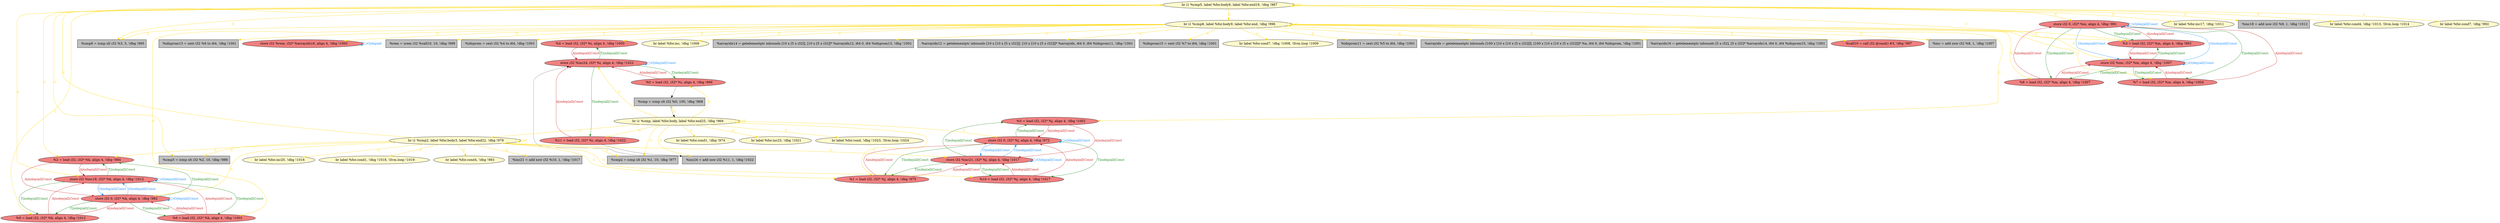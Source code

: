 
digraph G {


node652 [fillcolor=grey,label="  %cmp5 = icmp slt i32 %2, 10, !dbg !986",shape=rectangle,style=filled ]
node650 [fillcolor=lightcoral,label="  store i32 %inc24, i32* %i, align 4, !dbg !1022",shape=ellipse,style=filled ]
node649 [fillcolor=lightcoral,label="  store i32 0, i32* %j, align 4, !dbg !973",shape=ellipse,style=filled ]
node648 [fillcolor=grey,label="  %inc24 = add nsw i32 %11, 1, !dbg !1022",shape=rectangle,style=filled ]
node647 [fillcolor=lemonchiffon,label="  br i1 %cmp, label %for.body, label %for.end25, !dbg !969",shape=ellipse,style=filled ]
node646 [fillcolor=lemonchiffon,label="  br i1 %cmp5, label %for.body6, label %for.end19, !dbg !987",shape=ellipse,style=filled ]
node645 [fillcolor=lemonchiffon,label="  br label %for.cond1, !dbg !974",shape=ellipse,style=filled ]
node644 [fillcolor=lightcoral,label="  %2 = load i32, i32* %k, align 4, !dbg !984",shape=ellipse,style=filled ]
node641 [fillcolor=lightcoral,label="  store i32 %inc21, i32* %j, align 4, !dbg !1017",shape=ellipse,style=filled ]
node640 [fillcolor=lightcoral,label="  store i32 0, i32* %m, align 4, !dbg !991",shape=ellipse,style=filled ]
node638 [fillcolor=lightcoral,label="  %6 = load i32, i32* %k, align 4, !dbg !1003",shape=ellipse,style=filled ]
node636 [fillcolor=grey,label="  %idxprom13 = sext i32 %6 to i64, !dbg !1001",shape=rectangle,style=filled ]
node637 [fillcolor=lightcoral,label="  %11 = load i32, i32* %i, align 4, !dbg !1022",shape=ellipse,style=filled ]
node614 [fillcolor=lightcoral,label="  %10 = load i32, i32* %j, align 4, !dbg !1017",shape=ellipse,style=filled ]
node613 [fillcolor=lemonchiffon,label="  br label %for.inc17, !dbg !1011",shape=ellipse,style=filled ]
node620 [fillcolor=lemonchiffon,label="  br label %for.inc23, !dbg !1021",shape=ellipse,style=filled ]
node623 [fillcolor=lightcoral,label="  store i32 %rem, i32* %arrayidx16, align 4, !dbg !1005",shape=ellipse,style=filled ]
node612 [fillcolor=grey,label="  %inc18 = add nsw i32 %9, 1, !dbg !1012",shape=rectangle,style=filled ]
node629 [fillcolor=grey,label="  %rem = srem i32 %call10, 10, !dbg !999",shape=rectangle,style=filled ]
node615 [fillcolor=lemonchiffon,label="  br label %for.inc20, !dbg !1016",shape=ellipse,style=filled ]
node622 [fillcolor=grey,label="  %idxprom = sext i32 %4 to i64, !dbg !1001",shape=rectangle,style=filled ]
node610 [fillcolor=lemonchiffon,label="  br label %for.cond1, !dbg !1018, !llvm.loop !1019",shape=ellipse,style=filled ]
node606 [fillcolor=grey,label="  %cmp8 = icmp slt i32 %3, 5, !dbg !995",shape=rectangle,style=filled ]
node607 [fillcolor=lemonchiffon,label="  br i1 %cmp2, label %for.body3, label %for.end22, !dbg !978",shape=ellipse,style=filled ]
node611 [fillcolor=lemonchiffon,label="  br label %for.inc, !dbg !1006",shape=ellipse,style=filled ]
node601 [fillcolor=lemonchiffon,label="  br label %for.cond4, !dbg !1013, !llvm.loop !1014",shape=ellipse,style=filled ]
node600 [fillcolor=lightcoral,label="  %call10 = call i32 @rand() #3, !dbg !997",shape=ellipse,style=filled ]
node643 [fillcolor=grey,label="  %cmp = icmp slt i32 %0, 100, !dbg !968",shape=rectangle,style=filled ]
node608 [fillcolor=grey,label="  %inc = add nsw i32 %8, 1, !dbg !1007",shape=rectangle,style=filled ]
node604 [fillcolor=lemonchiffon,label="  br i1 %cmp8, label %for.body9, label %for.end, !dbg !996",shape=ellipse,style=filled ]
node603 [fillcolor=lightcoral,label="  %9 = load i32, i32* %k, align 4, !dbg !1012",shape=ellipse,style=filled ]
node605 [fillcolor=lemonchiffon,label="  br label %for.cond4, !dbg !983",shape=ellipse,style=filled ]
node619 [fillcolor=lightcoral,label="  %3 = load i32, i32* %m, align 4, !dbg !993",shape=ellipse,style=filled ]
node617 [fillcolor=grey,label="  %arrayidx14 = getelementptr inbounds [10 x [5 x i32]], [10 x [5 x i32]]* %arrayidx12, i64 0, i64 %idxprom13, !dbg !1001",shape=rectangle,style=filled ]
node618 [fillcolor=lightcoral,label="  %7 = load i32, i32* %m, align 4, !dbg !1004",shape=ellipse,style=filled ]
node621 [fillcolor=lightcoral,label="  %8 = load i32, i32* %m, align 4, !dbg !1007",shape=ellipse,style=filled ]
node624 [fillcolor=lightcoral,label="  %5 = load i32, i32* %j, align 4, !dbg !1002",shape=ellipse,style=filled ]
node602 [fillcolor=lightcoral,label="  store i32 %inc18, i32* %k, align 4, !dbg !1012",shape=ellipse,style=filled ]
node625 [fillcolor=lemonchiffon,label="  br label %for.cond, !dbg !1023, !llvm.loop !1024",shape=ellipse,style=filled ]
node626 [fillcolor=grey,label="  %arrayidx12 = getelementptr inbounds [10 x [10 x [5 x i32]]], [10 x [10 x [5 x i32]]]* %arrayidx, i64 0, i64 %idxprom11, !dbg !1001",shape=rectangle,style=filled ]
node628 [fillcolor=grey,label="  %idxprom15 = sext i32 %7 to i64, !dbg !1001",shape=rectangle,style=filled ]
node642 [fillcolor=lemonchiffon,label="  br label %for.cond7, !dbg !1008, !llvm.loop !1009",shape=ellipse,style=filled ]
node630 [fillcolor=lightcoral,label="  store i32 %inc, i32* %m, align 4, !dbg !1007",shape=ellipse,style=filled ]
node631 [fillcolor=grey,label="  %idxprom11 = sext i32 %5 to i64, !dbg !1001",shape=rectangle,style=filled ]
node616 [fillcolor=lightcoral,label="  %0 = load i32, i32* %i, align 4, !dbg !966",shape=ellipse,style=filled ]
node632 [fillcolor=lightcoral,label="  %1 = load i32, i32* %j, align 4, !dbg !975",shape=ellipse,style=filled ]
node651 [fillcolor=lightcoral,label="  %4 = load i32, i32* %i, align 4, !dbg !1000",shape=ellipse,style=filled ]
node639 [fillcolor=grey,label="  %cmp2 = icmp slt i32 %1, 10, !dbg !977",shape=rectangle,style=filled ]
node609 [fillcolor=lemonchiffon,label="  br label %for.cond7, !dbg !992",shape=ellipse,style=filled ]
node627 [fillcolor=lightcoral,label="  store i32 0, i32* %k, align 4, !dbg !982",shape=ellipse,style=filled ]
node633 [fillcolor=grey,label="  %inc21 = add nsw i32 %10, 1, !dbg !1017",shape=rectangle,style=filled ]
node634 [fillcolor=grey,label="  %arrayidx = getelementptr inbounds [100 x [10 x [10 x [5 x i32]]]], [100 x [10 x [10 x [5 x i32]]]]* %a, i64 0, i64 %idxprom, !dbg !1001",shape=rectangle,style=filled ]
node635 [fillcolor=grey,label="  %arrayidx16 = getelementptr inbounds [5 x i32], [5 x i32]* %arrayidx14, i64 0, i64 %idxprom15, !dbg !1001",shape=rectangle,style=filled ]

node604->node631 [style=solid,color=gold,label="C",penwidth=1.0,fontcolor=gold ]
node644->node602 [style=solid,color=firebrick3,label="A|indep|all|Const",penwidth=1.0,fontcolor=firebrick3 ]
node602->node644 [style=solid,color=forestgreen,label="T|indep|all|Const",penwidth=1.0,fontcolor=forestgreen ]
node640->node630 [style=solid,color=dodgerblue,label="O|indep|all|Const",penwidth=1.0,fontcolor=dodgerblue ]
node630->node640 [style=solid,color=dodgerblue,label="O|indep|all|Const",penwidth=1.0,fontcolor=dodgerblue ]
node646->node601 [style=solid,color=gold,label="C",penwidth=1.0,fontcolor=gold ]
node646->node612 [style=solid,color=gold,label="C",penwidth=1.0,fontcolor=gold ]
node604->node629 [style=solid,color=gold,label="C",penwidth=1.0,fontcolor=gold ]
node604->node651 [style=solid,color=gold,label="C",penwidth=1.0,fontcolor=gold ]
node607->node605 [style=solid,color=gold,label="C",penwidth=1.0,fontcolor=gold ]
node647->node620 [style=solid,color=gold,label="C",penwidth=1.0,fontcolor=gold ]
node604->node621 [style=solid,color=gold,label="C",penwidth=1.0,fontcolor=gold ]
node619->node630 [style=solid,color=firebrick3,label="A|indep|all|Const",penwidth=1.0,fontcolor=firebrick3 ]
node646->node613 [style=solid,color=gold,label="C",penwidth=1.0,fontcolor=gold ]
node607->node627 [style=solid,color=gold,label="C",penwidth=1.0,fontcolor=gold ]
node614->node649 [style=solid,color=firebrick3,label="A|indep|all|Const",penwidth=1.0,fontcolor=firebrick3 ]
node641->node632 [style=solid,color=forestgreen,label="T|indep|all|Const",penwidth=1.0,fontcolor=forestgreen ]
node627->node638 [style=solid,color=forestgreen,label="T|indep|all|Const",penwidth=1.0,fontcolor=forestgreen ]
node638->node627 [style=solid,color=firebrick3,label="A|indep|all|Const",penwidth=1.0,fontcolor=firebrick3 ]
node627->node602 [style=solid,color=dodgerblue,label="O|indep|all|Const",penwidth=1.0,fontcolor=dodgerblue ]
node618->node630 [style=solid,color=firebrick3,label="A|indep|all|Const",penwidth=1.0,fontcolor=firebrick3 ]
node637->node650 [style=solid,color=firebrick3,label="A|indep|all|Const",penwidth=1.0,fontcolor=firebrick3 ]
node650->node637 [style=solid,color=forestgreen,label="T|indep|all|Const",penwidth=1.0,fontcolor=forestgreen ]
node641->node649 [style=solid,color=dodgerblue,label="O|indep|all|Const",penwidth=1.0,fontcolor=dodgerblue ]
node649->node641 [style=solid,color=dodgerblue,label="O|indep|all|Const",penwidth=1.0,fontcolor=dodgerblue ]
node637->node648 [style=solid,color=black,label="",penwidth=0.5,fontcolor=black ]
node616->node650 [style=solid,color=firebrick3,label="A|indep|all|Const",penwidth=1.0,fontcolor=firebrick3 ]
node650->node616 [style=solid,color=forestgreen,label="T|indep|all|Const",penwidth=1.0,fontcolor=forestgreen ]
node604->node624 [style=solid,color=gold,label="C",penwidth=1.0,fontcolor=gold ]
node646->node604 [style=solid,color=gold,label="C",penwidth=1.0,fontcolor=gold ]
node618->node640 [style=solid,color=firebrick3,label="A|indep|all|Const",penwidth=1.0,fontcolor=firebrick3 ]
node646->node609 [style=solid,color=gold,label="C",penwidth=1.0,fontcolor=gold ]
node607->node607 [style=solid,color=gold,label="C",penwidth=1.0,fontcolor=gold ]
node647->node639 [style=solid,color=gold,label="C",penwidth=1.0,fontcolor=gold ]
node646->node603 [style=solid,color=gold,label="C",penwidth=1.0,fontcolor=gold ]
node602->node627 [style=solid,color=dodgerblue,label="O|indep|all|Const",penwidth=1.0,fontcolor=dodgerblue ]
node646->node646 [style=solid,color=gold,label="C",penwidth=1.0,fontcolor=gold ]
node630->node618 [style=solid,color=forestgreen,label="T|indep|all|Const",penwidth=1.0,fontcolor=forestgreen ]
node604->node628 [style=solid,color=gold,label="C",penwidth=1.0,fontcolor=gold ]
node640->node619 [style=solid,color=forestgreen,label="T|indep|all|Const",penwidth=1.0,fontcolor=forestgreen ]
node604->node636 [style=solid,color=gold,label="C",penwidth=1.0,fontcolor=gold ]
node604->node604 [style=solid,color=gold,label="C",penwidth=1.0,fontcolor=gold ]
node604->node618 [style=solid,color=gold,label="C",penwidth=1.0,fontcolor=gold ]
node648->node650 [style=solid,color=black,label="",penwidth=0.5,fontcolor=black ]
node624->node649 [style=solid,color=firebrick3,label="A|indep|all|Const",penwidth=1.0,fontcolor=firebrick3 ]
node604->node623 [style=solid,color=gold,label="C",penwidth=1.0,fontcolor=gold ]
node647->node647 [style=solid,color=gold,label="C",penwidth=1.0,fontcolor=gold ]
node649->node632 [style=solid,color=forestgreen,label="T|indep|all|Const",penwidth=1.0,fontcolor=forestgreen ]
node647->node648 [style=solid,color=gold,label="C",penwidth=1.0,fontcolor=gold ]
node621->node640 [style=solid,color=firebrick3,label="A|indep|all|Const",penwidth=1.0,fontcolor=firebrick3 ]
node623->node623 [style=solid,color=dodgerblue,label="O|dep|all",penwidth=1.0,fontcolor=dodgerblue ]
node649->node614 [style=solid,color=forestgreen,label="T|indep|all|Const",penwidth=1.0,fontcolor=forestgreen ]
node641->node614 [style=solid,color=forestgreen,label="T|indep|all|Const",penwidth=1.0,fontcolor=forestgreen ]
node604->node635 [style=solid,color=gold,label="C",penwidth=1.0,fontcolor=gold ]
node647->node625 [style=solid,color=gold,label="C",penwidth=1.0,fontcolor=gold ]
node607->node644 [style=solid,color=gold,label="C",penwidth=1.0,fontcolor=gold ]
node627->node603 [style=solid,color=forestgreen,label="T|indep|all|Const",penwidth=1.0,fontcolor=forestgreen ]
node604->node611 [style=solid,color=gold,label="C",penwidth=1.0,fontcolor=gold ]
node646->node619 [style=solid,color=gold,label="C",penwidth=1.0,fontcolor=gold ]
node607->node615 [style=solid,color=gold,label="C",penwidth=1.0,fontcolor=gold ]
node647->node632 [style=solid,color=gold,label="C",penwidth=1.0,fontcolor=gold ]
node604->node600 [style=solid,color=gold,label="C",penwidth=1.0,fontcolor=gold ]
node630->node619 [style=solid,color=forestgreen,label="T|indep|all|Const",penwidth=1.0,fontcolor=forestgreen ]
node647->node607 [style=solid,color=gold,label="C",penwidth=1.0,fontcolor=gold ]
node630->node621 [style=solid,color=forestgreen,label="T|indep|all|Const",penwidth=1.0,fontcolor=forestgreen ]
node647->node637 [style=solid,color=gold,label="C",penwidth=1.0,fontcolor=gold ]
node632->node641 [style=solid,color=firebrick3,label="A|indep|all|Const",penwidth=1.0,fontcolor=firebrick3 ]
node647->node650 [style=solid,color=gold,label="C",penwidth=1.0,fontcolor=gold ]
node607->node614 [style=solid,color=gold,label="C",penwidth=1.0,fontcolor=gold ]
node604->node626 [style=solid,color=gold,label="C",penwidth=1.0,fontcolor=gold ]
node646->node640 [style=solid,color=gold,label="C",penwidth=1.0,fontcolor=gold ]
node651->node650 [style=solid,color=firebrick3,label="A|indep|all|Const",penwidth=1.0,fontcolor=firebrick3 ]
node604->node606 [style=solid,color=gold,label="C",penwidth=1.0,fontcolor=gold ]
node607->node610 [style=solid,color=gold,label="C",penwidth=1.0,fontcolor=gold ]
node604->node617 [style=solid,color=gold,label="C",penwidth=1.0,fontcolor=gold ]
node607->node639 [style=solid,color=gold,label="C",penwidth=1.0,fontcolor=gold ]
node607->node646 [style=solid,color=gold,label="C",penwidth=1.0,fontcolor=gold ]
node604->node619 [style=solid,color=gold,label="C",penwidth=1.0,fontcolor=gold ]
node604->node622 [style=solid,color=gold,label="C",penwidth=1.0,fontcolor=gold ]
node604->node630 [style=solid,color=gold,label="C",penwidth=1.0,fontcolor=gold ]
node640->node640 [style=solid,color=dodgerblue,label="O|dep|all|Const",penwidth=1.0,fontcolor=dodgerblue ]
node650->node650 [style=solid,color=dodgerblue,label="O|dep|all|Const",penwidth=1.0,fontcolor=dodgerblue ]
node630->node630 [style=solid,color=dodgerblue,label="O|dep|all|Const",penwidth=1.0,fontcolor=dodgerblue ]
node641->node641 [style=solid,color=dodgerblue,label="O|dep|all|Const",penwidth=1.0,fontcolor=dodgerblue ]
node627->node627 [style=solid,color=dodgerblue,label="O|dep|all|Const",penwidth=1.0,fontcolor=dodgerblue ]
node641->node624 [style=solid,color=forestgreen,label="T|indep|all|Const",penwidth=1.0,fontcolor=forestgreen ]
node607->node652 [style=solid,color=gold,label="C",penwidth=1.0,fontcolor=gold ]
node632->node649 [style=solid,color=firebrick3,label="A|indep|all|Const",penwidth=1.0,fontcolor=firebrick3 ]
node650->node651 [style=solid,color=forestgreen,label="T|indep|all|Const",penwidth=1.0,fontcolor=forestgreen ]
node607->node632 [style=solid,color=gold,label="C",penwidth=1.0,fontcolor=gold ]
node646->node606 [style=solid,color=gold,label="C",penwidth=1.0,fontcolor=gold ]
node640->node621 [style=solid,color=forestgreen,label="T|indep|all|Const",penwidth=1.0,fontcolor=forestgreen ]
node603->node627 [style=solid,color=firebrick3,label="A|indep|all|Const",penwidth=1.0,fontcolor=firebrick3 ]
node604->node638 [style=solid,color=gold,label="C",penwidth=1.0,fontcolor=gold ]
node624->node641 [style=solid,color=firebrick3,label="A|indep|all|Const",penwidth=1.0,fontcolor=firebrick3 ]
node646->node602 [style=solid,color=gold,label="C",penwidth=1.0,fontcolor=gold ]
node647->node649 [style=solid,color=gold,label="C",penwidth=1.0,fontcolor=gold ]
node647->node643 [style=solid,color=gold,label="C",penwidth=1.0,fontcolor=gold ]
node643->node647 [style=solid,color=black,label="",penwidth=0.5,fontcolor=black ]
node647->node616 [style=solid,color=gold,label="C",penwidth=1.0,fontcolor=gold ]
node616->node643 [style=solid,color=black,label="",penwidth=0.5,fontcolor=black ]
node621->node630 [style=solid,color=firebrick3,label="A|indep|all|Const",penwidth=1.0,fontcolor=firebrick3 ]
node627->node644 [style=solid,color=forestgreen,label="T|indep|all|Const",penwidth=1.0,fontcolor=forestgreen ]
node619->node640 [style=solid,color=firebrick3,label="A|indep|all|Const",penwidth=1.0,fontcolor=firebrick3 ]
node644->node627 [style=solid,color=firebrick3,label="A|indep|all|Const",penwidth=1.0,fontcolor=firebrick3 ]
node649->node649 [style=solid,color=dodgerblue,label="O|dep|all|Const",penwidth=1.0,fontcolor=dodgerblue ]
node604->node608 [style=solid,color=gold,label="C",penwidth=1.0,fontcolor=gold ]
node603->node602 [style=solid,color=firebrick3,label="A|indep|all|Const",penwidth=1.0,fontcolor=firebrick3 ]
node646->node644 [style=solid,color=gold,label="C",penwidth=1.0,fontcolor=gold ]
node604->node634 [style=solid,color=gold,label="C",penwidth=1.0,fontcolor=gold ]
node602->node603 [style=solid,color=forestgreen,label="T|indep|all|Const",penwidth=1.0,fontcolor=forestgreen ]
node604->node642 [style=solid,color=gold,label="C",penwidth=1.0,fontcolor=gold ]
node646->node652 [style=solid,color=gold,label="C",penwidth=1.0,fontcolor=gold ]
node647->node645 [style=solid,color=gold,label="C",penwidth=1.0,fontcolor=gold ]
node649->node624 [style=solid,color=forestgreen,label="T|indep|all|Const",penwidth=1.0,fontcolor=forestgreen ]
node614->node641 [style=solid,color=firebrick3,label="A|indep|all|Const",penwidth=1.0,fontcolor=firebrick3 ]
node602->node638 [style=solid,color=forestgreen,label="T|indep|all|Const",penwidth=1.0,fontcolor=forestgreen ]
node607->node641 [style=solid,color=gold,label="C",penwidth=1.0,fontcolor=gold ]
node607->node633 [style=solid,color=gold,label="C",penwidth=1.0,fontcolor=gold ]
node640->node618 [style=solid,color=forestgreen,label="T|indep|all|Const",penwidth=1.0,fontcolor=forestgreen ]
node602->node602 [style=solid,color=dodgerblue,label="O|dep|all|Const",penwidth=1.0,fontcolor=dodgerblue ]
node638->node602 [style=solid,color=firebrick3,label="A|indep|all|Const",penwidth=1.0,fontcolor=firebrick3 ]


}
